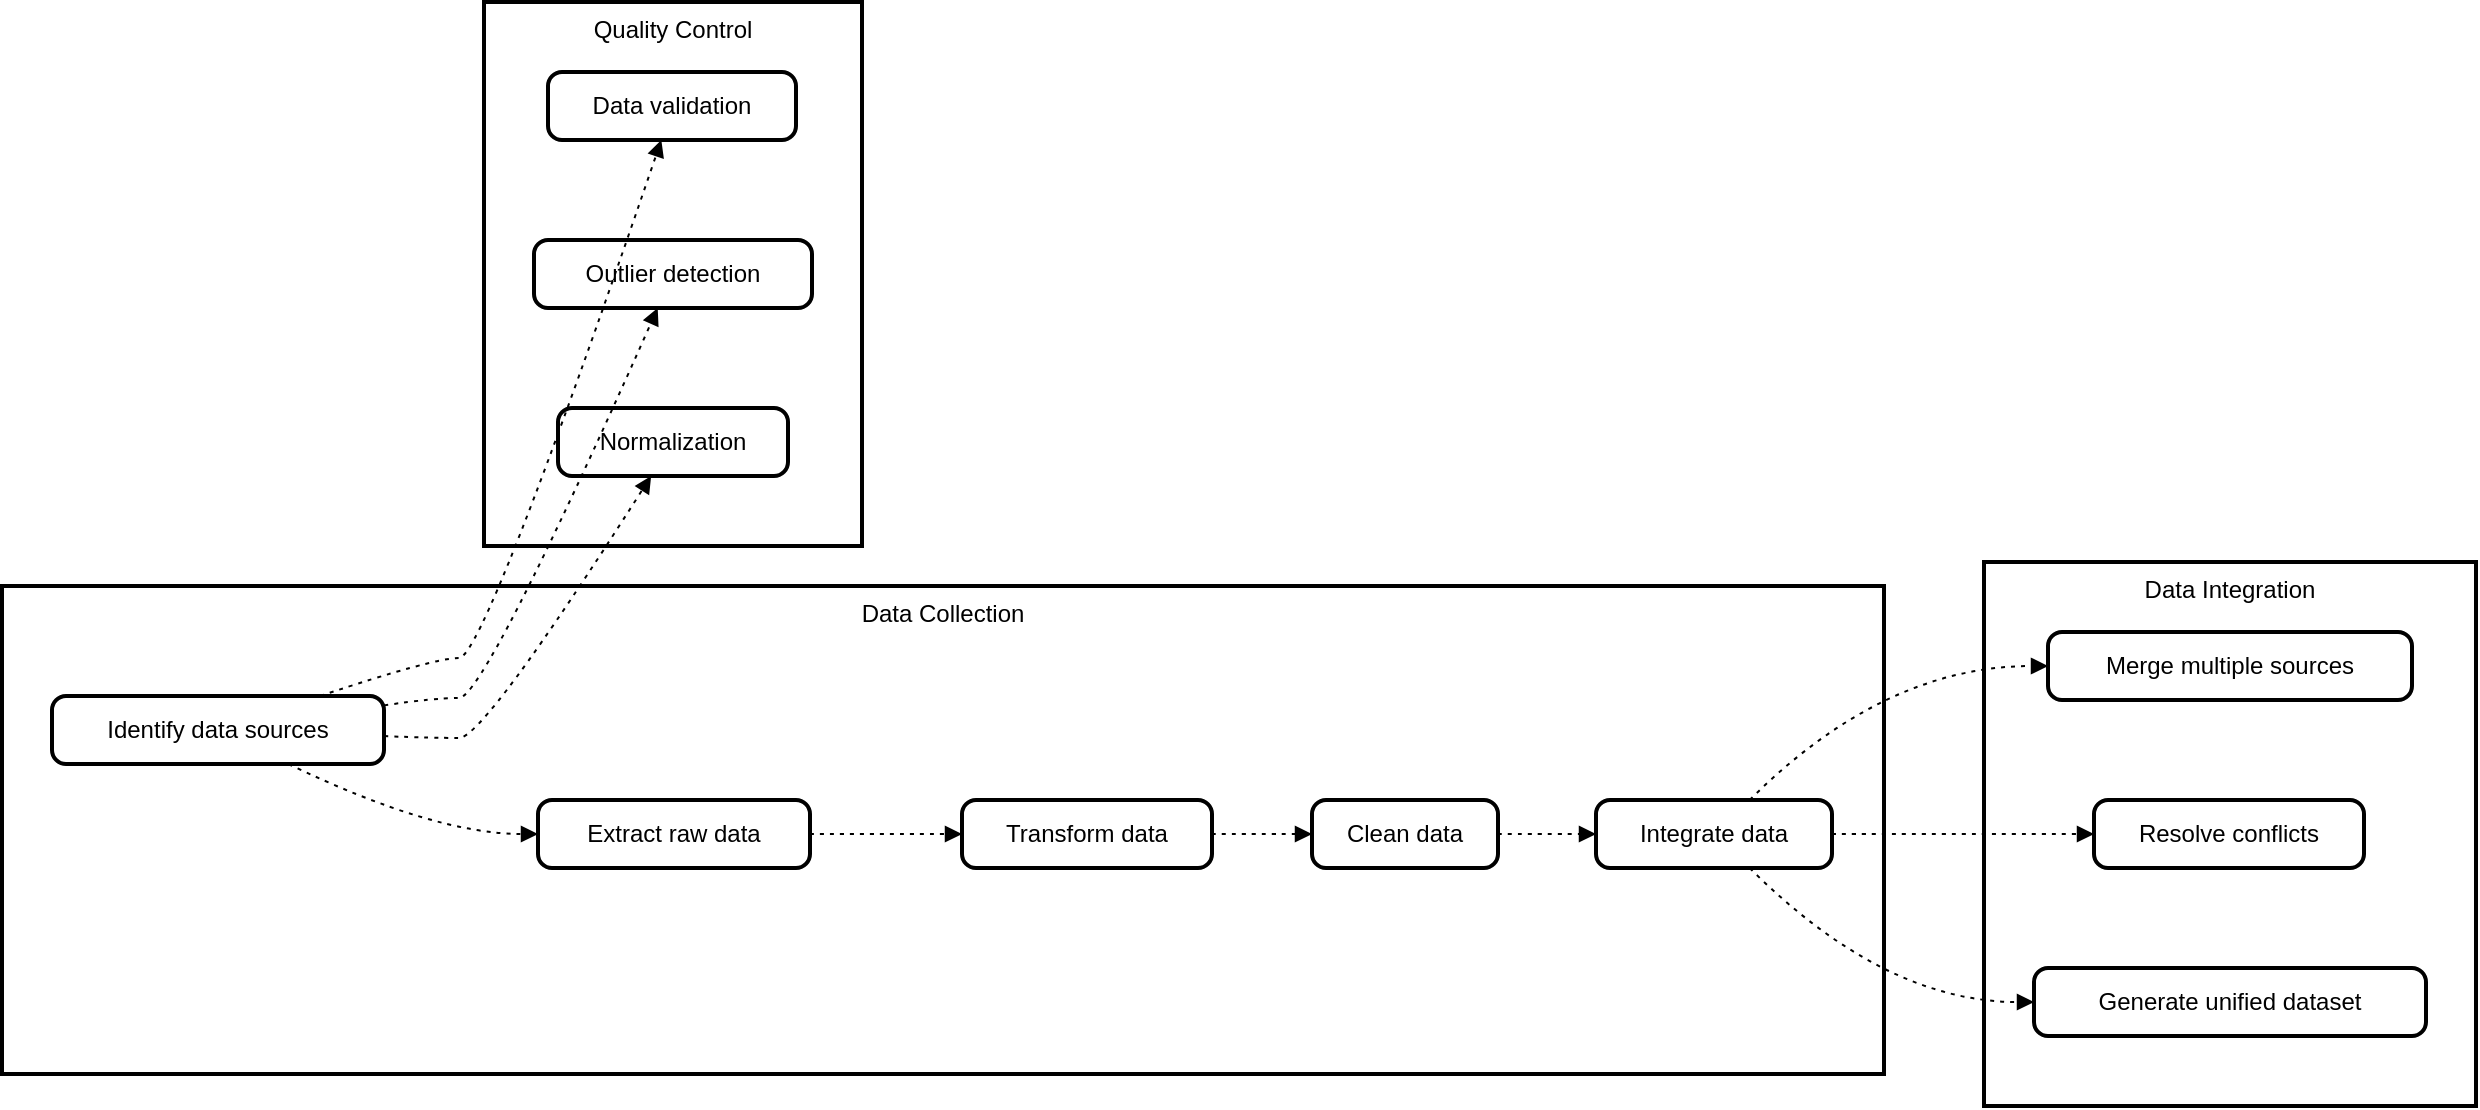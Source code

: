 <mxfile version="24.4.14" type="github">
  <diagram name="Page-1" id="E9W80UpHSKssFZCcqtHS">
    <mxGraphModel>
      <root>
        <mxCell id="0" />
        <mxCell id="1" parent="0" />
        <mxCell id="2" value="Data Integration" style="whiteSpace=wrap;strokeWidth=2;verticalAlign=top;" vertex="1" parent="1">
          <mxGeometry x="991" y="280" width="246" height="272" as="geometry" />
        </mxCell>
        <mxCell id="3" value="Merge multiple sources" style="rounded=1;absoluteArcSize=1;arcSize=14;whiteSpace=wrap;strokeWidth=2;" vertex="1" parent="1">
          <mxGeometry x="1023" y="315" width="182" height="34" as="geometry" />
        </mxCell>
        <mxCell id="4" value="Resolve conflicts" style="rounded=1;absoluteArcSize=1;arcSize=14;whiteSpace=wrap;strokeWidth=2;" vertex="1" parent="1">
          <mxGeometry x="1046" y="399" width="135" height="34" as="geometry" />
        </mxCell>
        <mxCell id="5" value="Generate unified dataset" style="rounded=1;absoluteArcSize=1;arcSize=14;whiteSpace=wrap;strokeWidth=2;" vertex="1" parent="1">
          <mxGeometry x="1016" y="483" width="196" height="34" as="geometry" />
        </mxCell>
        <mxCell id="6" value="Quality Control" style="whiteSpace=wrap;strokeWidth=2;verticalAlign=top;" vertex="1" parent="1">
          <mxGeometry x="241" width="189" height="272" as="geometry" />
        </mxCell>
        <mxCell id="7" value="Data validation" style="rounded=1;absoluteArcSize=1;arcSize=14;whiteSpace=wrap;strokeWidth=2;" vertex="1" parent="1">
          <mxGeometry x="273" y="35" width="124" height="34" as="geometry" />
        </mxCell>
        <mxCell id="8" value="Outlier detection" style="rounded=1;absoluteArcSize=1;arcSize=14;whiteSpace=wrap;strokeWidth=2;" vertex="1" parent="1">
          <mxGeometry x="266" y="119" width="139" height="34" as="geometry" />
        </mxCell>
        <mxCell id="9" value="Normalization" style="rounded=1;absoluteArcSize=1;arcSize=14;whiteSpace=wrap;strokeWidth=2;" vertex="1" parent="1">
          <mxGeometry x="278" y="203" width="115" height="34" as="geometry" />
        </mxCell>
        <mxCell id="10" value="Data Collection" style="whiteSpace=wrap;strokeWidth=2;verticalAlign=top;" vertex="1" parent="1">
          <mxGeometry y="292" width="941" height="244" as="geometry" />
        </mxCell>
        <mxCell id="11" value="Extract raw data" style="rounded=1;absoluteArcSize=1;arcSize=14;whiteSpace=wrap;strokeWidth=2;" vertex="1" parent="1">
          <mxGeometry x="268" y="399" width="136" height="34" as="geometry" />
        </mxCell>
        <mxCell id="12" value="Identify data sources" style="rounded=1;absoluteArcSize=1;arcSize=14;whiteSpace=wrap;strokeWidth=2;" vertex="1" parent="1">
          <mxGeometry x="25" y="347" width="166" height="34" as="geometry" />
        </mxCell>
        <mxCell id="13" value="Transform data" style="rounded=1;absoluteArcSize=1;arcSize=14;whiteSpace=wrap;strokeWidth=2;" vertex="1" parent="1">
          <mxGeometry x="480" y="399" width="125" height="34" as="geometry" />
        </mxCell>
        <mxCell id="14" value="Clean data" style="rounded=1;absoluteArcSize=1;arcSize=14;whiteSpace=wrap;strokeWidth=2;" vertex="1" parent="1">
          <mxGeometry x="655" y="399" width="93" height="34" as="geometry" />
        </mxCell>
        <mxCell id="15" value="Integrate data" style="rounded=1;absoluteArcSize=1;arcSize=14;whiteSpace=wrap;strokeWidth=2;" vertex="1" parent="1">
          <mxGeometry x="797" y="399" width="118" height="34" as="geometry" />
        </mxCell>
        <mxCell id="16" value="" style="curved=1;dashed=1;dashPattern=2 3;startArrow=none;endArrow=block;exitX=0.712;exitY=1;entryX=-0.003;entryY=0.5;" edge="1" parent="1" source="12" target="11">
          <mxGeometry relative="1" as="geometry">
            <Array as="points">
              <mxPoint x="216" y="416" />
            </Array>
          </mxGeometry>
        </mxCell>
        <mxCell id="17" value="" style="curved=1;dashed=1;dashPattern=2 3;startArrow=none;endArrow=block;exitX=0.995;exitY=0.5;entryX=-0.0;entryY=0.5;" edge="1" parent="1" source="11" target="13">
          <mxGeometry relative="1" as="geometry">
            <Array as="points" />
          </mxGeometry>
        </mxCell>
        <mxCell id="18" value="" style="curved=1;dashed=1;dashPattern=2 3;startArrow=none;endArrow=block;exitX=0.999;exitY=0.5;entryX=-0.002;entryY=0.5;" edge="1" parent="1" source="13" target="14">
          <mxGeometry relative="1" as="geometry">
            <Array as="points" />
          </mxGeometry>
        </mxCell>
        <mxCell id="19" value="" style="curved=1;dashed=1;dashPattern=2 3;startArrow=none;endArrow=block;exitX=0.994;exitY=0.5;entryX=0.004;entryY=0.5;" edge="1" parent="1" source="14" target="15">
          <mxGeometry relative="1" as="geometry">
            <Array as="points" />
          </mxGeometry>
        </mxCell>
        <mxCell id="20" value="" style="curved=1;dashed=1;dashPattern=2 3;startArrow=none;endArrow=block;exitX=0.807;exitY=0;entryX=0.457;entryY=1;" edge="1" parent="1" source="12" target="7">
          <mxGeometry relative="1" as="geometry">
            <Array as="points">
              <mxPoint x="216" y="328" />
              <mxPoint x="241" y="328" />
            </Array>
          </mxGeometry>
        </mxCell>
        <mxCell id="21" value="" style="curved=1;dashed=1;dashPattern=2 3;startArrow=none;endArrow=block;exitX=1.0;exitY=0.138;entryX=0.445;entryY=1;" edge="1" parent="1" source="12" target="8">
          <mxGeometry relative="1" as="geometry">
            <Array as="points">
              <mxPoint x="216" y="348" />
              <mxPoint x="241" y="348" />
            </Array>
          </mxGeometry>
        </mxCell>
        <mxCell id="22" value="" style="curved=1;dashed=1;dashPattern=2 3;startArrow=none;endArrow=block;exitX=1.0;exitY=0.59;entryX=0.405;entryY=1;" edge="1" parent="1" source="12" target="9">
          <mxGeometry relative="1" as="geometry">
            <Array as="points">
              <mxPoint x="216" y="368" />
              <mxPoint x="241" y="368" />
            </Array>
          </mxGeometry>
        </mxCell>
        <mxCell id="23" value="" style="curved=1;dashed=1;dashPattern=2 3;startArrow=none;endArrow=block;exitX=0.651;exitY=0;entryX=-0.002;entryY=0.5;" edge="1" parent="1" source="15" target="3">
          <mxGeometry relative="1" as="geometry">
            <Array as="points">
              <mxPoint x="941" y="332" />
            </Array>
          </mxGeometry>
        </mxCell>
        <mxCell id="24" value="" style="curved=1;dashed=1;dashPattern=2 3;startArrow=none;endArrow=block;exitX=1.008;exitY=0.5;entryX=0.002;entryY=0.5;" edge="1" parent="1" source="15" target="4">
          <mxGeometry relative="1" as="geometry">
            <Array as="points" />
          </mxGeometry>
        </mxCell>
        <mxCell id="25" value="" style="curved=1;dashed=1;dashPattern=2 3;startArrow=none;endArrow=block;exitX=0.651;exitY=1;entryX=-0.0;entryY=0.5;" edge="1" parent="1" source="15" target="5">
          <mxGeometry relative="1" as="geometry">
            <Array as="points">
              <mxPoint x="941" y="500" />
            </Array>
          </mxGeometry>
        </mxCell>
      </root>
    </mxGraphModel>
  </diagram>
</mxfile>
